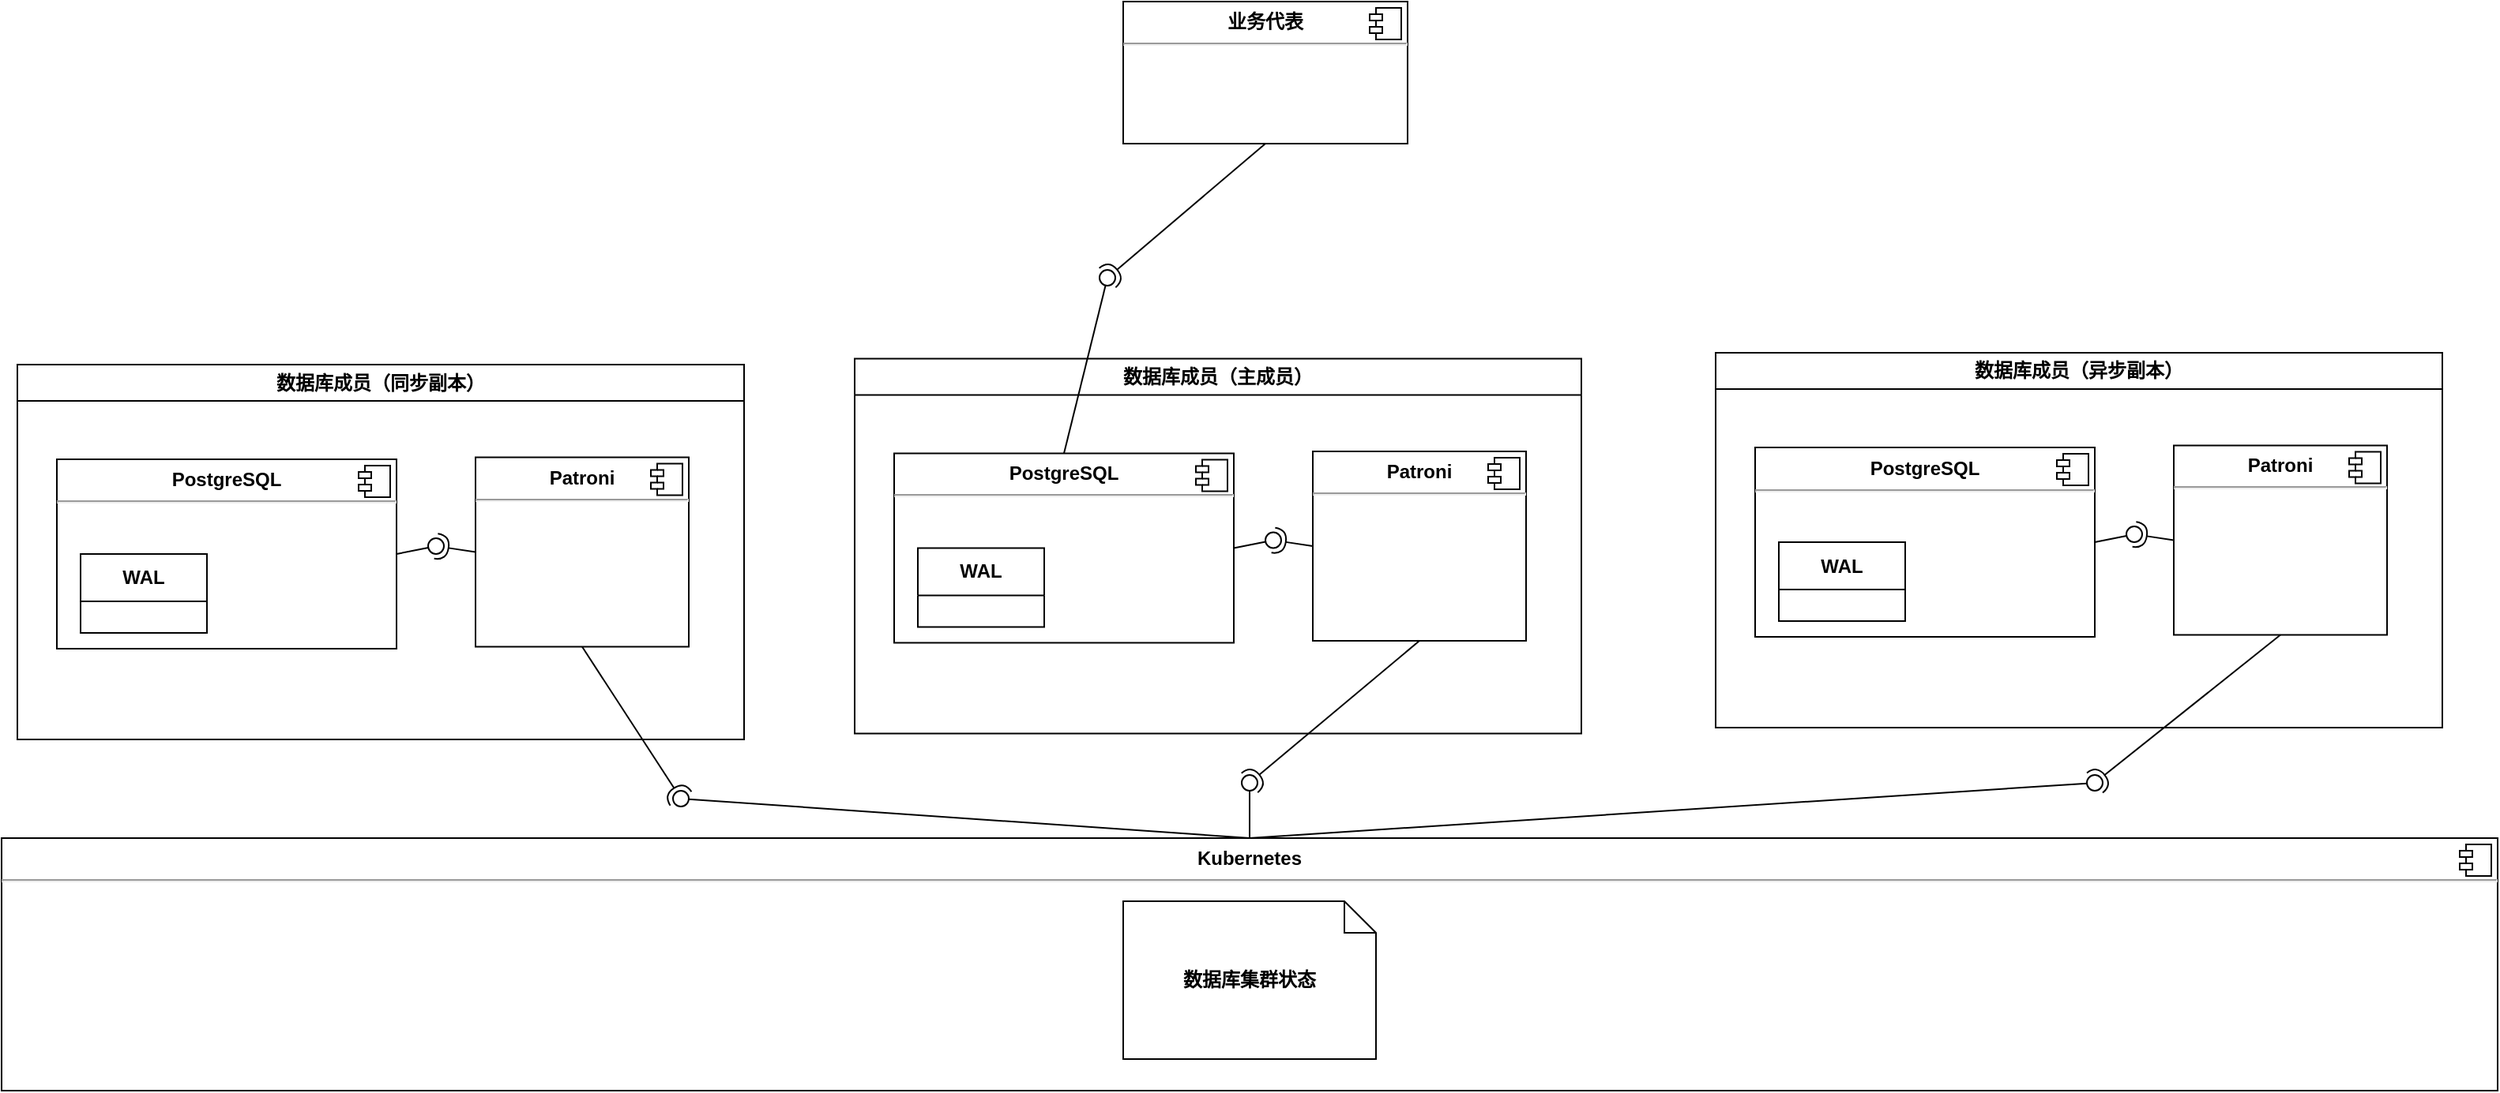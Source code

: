 <mxfile version="21.7.5" type="github" pages="2">
  <diagram id="lq6736zTe4cd_HC939j5" name="系统上下文">
    <mxGraphModel dx="584" dy="798" grid="1" gridSize="10" guides="1" tooltips="1" connect="1" arrows="1" fold="1" page="1" pageScale="1" pageWidth="850" pageHeight="1100" math="0" shadow="0">
      <root>
        <mxCell id="0" />
        <mxCell id="1" parent="0" />
        <mxCell id="knS0cDq_Psqwf_nxolAt-1" value="&lt;p style=&quot;margin:0px;margin-top:6px;text-align:center;&quot;&gt;业务代表&lt;/p&gt;&lt;hr&gt;&lt;p style=&quot;margin:0px;margin-left:8px;&quot;&gt;&lt;br&gt;&lt;/p&gt;" style="align=left;overflow=fill;html=1;dropTarget=0;whiteSpace=wrap;fontStyle=1" parent="1" vertex="1">
          <mxGeometry x="1750" y="20" width="180" height="90" as="geometry" />
        </mxCell>
        <mxCell id="knS0cDq_Psqwf_nxolAt-2" value="" style="shape=component;jettyWidth=8;jettyHeight=4;fontStyle=1" parent="knS0cDq_Psqwf_nxolAt-1" vertex="1">
          <mxGeometry x="1" width="20" height="20" relative="1" as="geometry">
            <mxPoint x="-24" y="4" as="offset" />
          </mxGeometry>
        </mxCell>
        <mxCell id="knS0cDq_Psqwf_nxolAt-10" value="&lt;p style=&quot;margin:0px;margin-top:6px;text-align:center;&quot;&gt;Kubernetes&lt;/p&gt;&lt;hr&gt;&lt;p style=&quot;margin:0px;margin-left:8px;&quot;&gt;&lt;br&gt;&lt;/p&gt;" style="align=left;overflow=fill;html=1;dropTarget=0;whiteSpace=wrap;fontStyle=1" parent="1" vertex="1">
          <mxGeometry x="1040" y="550" width="1580" height="160" as="geometry" />
        </mxCell>
        <mxCell id="knS0cDq_Psqwf_nxolAt-11" value="" style="shape=component;jettyWidth=8;jettyHeight=4;fontStyle=1" parent="knS0cDq_Psqwf_nxolAt-10" vertex="1">
          <mxGeometry x="1" width="20" height="20" relative="1" as="geometry">
            <mxPoint x="-24" y="4" as="offset" />
          </mxGeometry>
        </mxCell>
        <mxCell id="knS0cDq_Psqwf_nxolAt-14" value="数据库成员（同步副本）" style="swimlane;whiteSpace=wrap;html=1;startSize=23;fontStyle=1" parent="1" vertex="1">
          <mxGeometry x="1050" y="250" width="460" height="237.5" as="geometry" />
        </mxCell>
        <mxCell id="knS0cDq_Psqwf_nxolAt-7" value="&lt;p style=&quot;margin:0px;margin-top:6px;text-align:center;&quot;&gt;PostgreSQL&lt;/p&gt;&lt;hr&gt;&lt;p style=&quot;margin:0px;margin-left:8px;&quot;&gt;&lt;br&gt;&lt;/p&gt;" style="align=left;overflow=fill;html=1;dropTarget=0;whiteSpace=wrap;fontStyle=1" parent="knS0cDq_Psqwf_nxolAt-14" vertex="1">
          <mxGeometry x="25" y="60" width="215" height="120" as="geometry" />
        </mxCell>
        <mxCell id="knS0cDq_Psqwf_nxolAt-8" value="" style="shape=component;jettyWidth=8;jettyHeight=4;fontStyle=1" parent="knS0cDq_Psqwf_nxolAt-7" vertex="1">
          <mxGeometry x="1" width="20" height="20" relative="1" as="geometry">
            <mxPoint x="-24" y="4" as="offset" />
          </mxGeometry>
        </mxCell>
        <mxCell id="knS0cDq_Psqwf_nxolAt-15" value="WAL" style="swimlane;fontStyle=1;childLayout=stackLayout;horizontal=1;startSize=30;horizontalStack=0;resizeParent=1;resizeParentMax=0;resizeLast=0;collapsible=1;marginBottom=0;whiteSpace=wrap;html=1;" parent="knS0cDq_Psqwf_nxolAt-14" vertex="1">
          <mxGeometry x="40" y="120" width="80" height="50" as="geometry" />
        </mxCell>
        <mxCell id="JMVt6wv3R27b1mW5U28i-1" value="&lt;p style=&quot;margin:0px;margin-top:6px;text-align:center;&quot;&gt;Patroni&lt;/p&gt;&lt;hr&gt;&lt;p style=&quot;margin:0px;margin-left:8px;&quot;&gt;&lt;br&gt;&lt;/p&gt;" style="align=left;overflow=fill;html=1;dropTarget=0;whiteSpace=wrap;fontStyle=1" vertex="1" parent="knS0cDq_Psqwf_nxolAt-14">
          <mxGeometry x="290" y="58.75" width="135" height="120" as="geometry" />
        </mxCell>
        <mxCell id="JMVt6wv3R27b1mW5U28i-2" value="" style="shape=component;jettyWidth=8;jettyHeight=4;fontStyle=1" vertex="1" parent="JMVt6wv3R27b1mW5U28i-1">
          <mxGeometry x="1" width="20" height="20" relative="1" as="geometry">
            <mxPoint x="-24" y="4" as="offset" />
          </mxGeometry>
        </mxCell>
        <mxCell id="JMVt6wv3R27b1mW5U28i-16" value="数据库集群状态" style="shape=note;size=20;whiteSpace=wrap;html=1;fontStyle=1" vertex="1" parent="1">
          <mxGeometry x="1750" y="590" width="160" height="100" as="geometry" />
        </mxCell>
        <mxCell id="JMVt6wv3R27b1mW5U28i-35" value="" style="rounded=0;orthogonalLoop=1;jettySize=auto;html=1;endArrow=halfCircle;endFill=0;endSize=6;strokeWidth=1;sketch=0;exitX=0;exitY=0.5;exitDx=0;exitDy=0;" edge="1" target="JMVt6wv3R27b1mW5U28i-37" parent="1" source="JMVt6wv3R27b1mW5U28i-1">
          <mxGeometry relative="1" as="geometry">
            <mxPoint x="1330" y="165" as="sourcePoint" />
          </mxGeometry>
        </mxCell>
        <mxCell id="JMVt6wv3R27b1mW5U28i-36" value="" style="rounded=0;orthogonalLoop=1;jettySize=auto;html=1;endArrow=oval;endFill=0;sketch=0;sourcePerimeterSpacing=0;targetPerimeterSpacing=0;endSize=10;exitX=1;exitY=0.5;exitDx=0;exitDy=0;" edge="1" target="JMVt6wv3R27b1mW5U28i-37" parent="1" source="knS0cDq_Psqwf_nxolAt-7">
          <mxGeometry relative="1" as="geometry">
            <mxPoint x="1290" y="165" as="sourcePoint" />
          </mxGeometry>
        </mxCell>
        <mxCell id="JMVt6wv3R27b1mW5U28i-37" value="" style="ellipse;whiteSpace=wrap;html=1;align=center;aspect=fixed;fillColor=none;strokeColor=none;resizable=0;perimeter=centerPerimeter;rotatable=0;allowArrows=0;points=[];outlineConnect=1;labelBackgroundColor=none;" vertex="1" parent="1">
          <mxGeometry x="1310" y="360" width="10" height="10" as="geometry" />
        </mxCell>
        <mxCell id="JMVt6wv3R27b1mW5U28i-38" value="" style="rounded=0;orthogonalLoop=1;jettySize=auto;html=1;endArrow=halfCircle;endFill=0;endSize=6;strokeWidth=1;sketch=0;exitX=0.5;exitY=1;exitDx=0;exitDy=0;" edge="1" target="JMVt6wv3R27b1mW5U28i-40" parent="1" source="JMVt6wv3R27b1mW5U28i-1">
          <mxGeometry relative="1" as="geometry">
            <mxPoint x="1860" y="535" as="sourcePoint" />
          </mxGeometry>
        </mxCell>
        <mxCell id="JMVt6wv3R27b1mW5U28i-39" value="" style="rounded=0;orthogonalLoop=1;jettySize=auto;html=1;endArrow=oval;endFill=0;sketch=0;sourcePerimeterSpacing=0;targetPerimeterSpacing=0;endSize=10;exitX=0.5;exitY=0;exitDx=0;exitDy=0;" edge="1" target="JMVt6wv3R27b1mW5U28i-40" parent="1" source="knS0cDq_Psqwf_nxolAt-10">
          <mxGeometry relative="1" as="geometry">
            <mxPoint x="1820" y="535" as="sourcePoint" />
          </mxGeometry>
        </mxCell>
        <mxCell id="JMVt6wv3R27b1mW5U28i-40" value="" style="ellipse;whiteSpace=wrap;html=1;align=center;aspect=fixed;fillColor=none;strokeColor=none;resizable=0;perimeter=centerPerimeter;rotatable=0;allowArrows=0;points=[];outlineConnect=1;" vertex="1" parent="1">
          <mxGeometry x="1465" y="520" width="10" height="10" as="geometry" />
        </mxCell>
        <mxCell id="JMVt6wv3R27b1mW5U28i-41" value="数据库成员（主成员）" style="swimlane;whiteSpace=wrap;html=1;startSize=23;fontStyle=1" vertex="1" parent="1">
          <mxGeometry x="1580" y="246.25" width="460" height="237.5" as="geometry" />
        </mxCell>
        <mxCell id="JMVt6wv3R27b1mW5U28i-42" value="&lt;p style=&quot;margin:0px;margin-top:6px;text-align:center;&quot;&gt;PostgreSQL&lt;/p&gt;&lt;hr&gt;&lt;p style=&quot;margin:0px;margin-left:8px;&quot;&gt;&lt;br&gt;&lt;/p&gt;" style="align=left;overflow=fill;html=1;dropTarget=0;whiteSpace=wrap;fontStyle=1" vertex="1" parent="JMVt6wv3R27b1mW5U28i-41">
          <mxGeometry x="25" y="60" width="215" height="120" as="geometry" />
        </mxCell>
        <mxCell id="JMVt6wv3R27b1mW5U28i-43" value="" style="shape=component;jettyWidth=8;jettyHeight=4;fontStyle=1" vertex="1" parent="JMVt6wv3R27b1mW5U28i-42">
          <mxGeometry x="1" width="20" height="20" relative="1" as="geometry">
            <mxPoint x="-24" y="4" as="offset" />
          </mxGeometry>
        </mxCell>
        <mxCell id="JMVt6wv3R27b1mW5U28i-44" value="WAL" style="swimlane;fontStyle=1;childLayout=stackLayout;horizontal=1;startSize=30;horizontalStack=0;resizeParent=1;resizeParentMax=0;resizeLast=0;collapsible=1;marginBottom=0;whiteSpace=wrap;html=1;" vertex="1" parent="JMVt6wv3R27b1mW5U28i-41">
          <mxGeometry x="40" y="120" width="80" height="50" as="geometry" />
        </mxCell>
        <mxCell id="JMVt6wv3R27b1mW5U28i-45" value="&lt;p style=&quot;margin:0px;margin-top:6px;text-align:center;&quot;&gt;Patroni&lt;/p&gt;&lt;hr&gt;&lt;p style=&quot;margin:0px;margin-left:8px;&quot;&gt;&lt;br&gt;&lt;/p&gt;" style="align=left;overflow=fill;html=1;dropTarget=0;whiteSpace=wrap;fontStyle=1" vertex="1" parent="JMVt6wv3R27b1mW5U28i-41">
          <mxGeometry x="290" y="58.75" width="135" height="120" as="geometry" />
        </mxCell>
        <mxCell id="JMVt6wv3R27b1mW5U28i-46" value="" style="shape=component;jettyWidth=8;jettyHeight=4;fontStyle=1" vertex="1" parent="JMVt6wv3R27b1mW5U28i-45">
          <mxGeometry x="1" width="20" height="20" relative="1" as="geometry">
            <mxPoint x="-24" y="4" as="offset" />
          </mxGeometry>
        </mxCell>
        <mxCell id="JMVt6wv3R27b1mW5U28i-47" value="" style="rounded=0;orthogonalLoop=1;jettySize=auto;html=1;endArrow=halfCircle;endFill=0;endSize=6;strokeWidth=1;sketch=0;exitX=0;exitY=0.5;exitDx=0;exitDy=0;" edge="1" parent="1" source="JMVt6wv3R27b1mW5U28i-45" target="JMVt6wv3R27b1mW5U28i-49">
          <mxGeometry relative="1" as="geometry">
            <mxPoint x="1860" y="161.25" as="sourcePoint" />
          </mxGeometry>
        </mxCell>
        <mxCell id="JMVt6wv3R27b1mW5U28i-48" value="" style="rounded=0;orthogonalLoop=1;jettySize=auto;html=1;endArrow=oval;endFill=0;sketch=0;sourcePerimeterSpacing=0;targetPerimeterSpacing=0;endSize=10;exitX=1;exitY=0.5;exitDx=0;exitDy=0;" edge="1" parent="1" source="JMVt6wv3R27b1mW5U28i-42" target="JMVt6wv3R27b1mW5U28i-49">
          <mxGeometry relative="1" as="geometry">
            <mxPoint x="1820" y="161.25" as="sourcePoint" />
          </mxGeometry>
        </mxCell>
        <mxCell id="JMVt6wv3R27b1mW5U28i-49" value="" style="ellipse;whiteSpace=wrap;html=1;align=center;aspect=fixed;fillColor=none;strokeColor=none;resizable=0;perimeter=centerPerimeter;rotatable=0;allowArrows=0;points=[];outlineConnect=1;labelBackgroundColor=none;" vertex="1" parent="1">
          <mxGeometry x="1840" y="356.25" width="10" height="10" as="geometry" />
        </mxCell>
        <mxCell id="JMVt6wv3R27b1mW5U28i-50" value="数据库成员（异步副本）" style="swimlane;whiteSpace=wrap;html=1;startSize=23;fontStyle=1" vertex="1" parent="1">
          <mxGeometry x="2125" y="242.5" width="460" height="237.5" as="geometry" />
        </mxCell>
        <mxCell id="JMVt6wv3R27b1mW5U28i-51" value="&lt;p style=&quot;margin:0px;margin-top:6px;text-align:center;&quot;&gt;PostgreSQL&lt;/p&gt;&lt;hr&gt;&lt;p style=&quot;margin:0px;margin-left:8px;&quot;&gt;&lt;br&gt;&lt;/p&gt;" style="align=left;overflow=fill;html=1;dropTarget=0;whiteSpace=wrap;fontStyle=1" vertex="1" parent="JMVt6wv3R27b1mW5U28i-50">
          <mxGeometry x="25" y="60" width="215" height="120" as="geometry" />
        </mxCell>
        <mxCell id="JMVt6wv3R27b1mW5U28i-52" value="" style="shape=component;jettyWidth=8;jettyHeight=4;fontStyle=1" vertex="1" parent="JMVt6wv3R27b1mW5U28i-51">
          <mxGeometry x="1" width="20" height="20" relative="1" as="geometry">
            <mxPoint x="-24" y="4" as="offset" />
          </mxGeometry>
        </mxCell>
        <mxCell id="JMVt6wv3R27b1mW5U28i-53" value="WAL" style="swimlane;fontStyle=1;childLayout=stackLayout;horizontal=1;startSize=30;horizontalStack=0;resizeParent=1;resizeParentMax=0;resizeLast=0;collapsible=1;marginBottom=0;whiteSpace=wrap;html=1;" vertex="1" parent="JMVt6wv3R27b1mW5U28i-50">
          <mxGeometry x="40" y="120" width="80" height="50" as="geometry" />
        </mxCell>
        <mxCell id="JMVt6wv3R27b1mW5U28i-54" value="&lt;p style=&quot;margin:0px;margin-top:6px;text-align:center;&quot;&gt;Patroni&lt;/p&gt;&lt;hr&gt;&lt;p style=&quot;margin:0px;margin-left:8px;&quot;&gt;&lt;br&gt;&lt;/p&gt;" style="align=left;overflow=fill;html=1;dropTarget=0;whiteSpace=wrap;fontStyle=1" vertex="1" parent="JMVt6wv3R27b1mW5U28i-50">
          <mxGeometry x="290" y="58.75" width="135" height="120" as="geometry" />
        </mxCell>
        <mxCell id="JMVt6wv3R27b1mW5U28i-55" value="" style="shape=component;jettyWidth=8;jettyHeight=4;fontStyle=1" vertex="1" parent="JMVt6wv3R27b1mW5U28i-54">
          <mxGeometry x="1" width="20" height="20" relative="1" as="geometry">
            <mxPoint x="-24" y="4" as="offset" />
          </mxGeometry>
        </mxCell>
        <mxCell id="JMVt6wv3R27b1mW5U28i-56" value="" style="rounded=0;orthogonalLoop=1;jettySize=auto;html=1;endArrow=halfCircle;endFill=0;endSize=6;strokeWidth=1;sketch=0;exitX=0;exitY=0.5;exitDx=0;exitDy=0;" edge="1" parent="1" source="JMVt6wv3R27b1mW5U28i-54" target="JMVt6wv3R27b1mW5U28i-58">
          <mxGeometry relative="1" as="geometry">
            <mxPoint x="2405" y="157.5" as="sourcePoint" />
          </mxGeometry>
        </mxCell>
        <mxCell id="JMVt6wv3R27b1mW5U28i-57" value="" style="rounded=0;orthogonalLoop=1;jettySize=auto;html=1;endArrow=oval;endFill=0;sketch=0;sourcePerimeterSpacing=0;targetPerimeterSpacing=0;endSize=10;exitX=1;exitY=0.5;exitDx=0;exitDy=0;" edge="1" parent="1" source="JMVt6wv3R27b1mW5U28i-51" target="JMVt6wv3R27b1mW5U28i-58">
          <mxGeometry relative="1" as="geometry">
            <mxPoint x="2365" y="157.5" as="sourcePoint" />
          </mxGeometry>
        </mxCell>
        <mxCell id="JMVt6wv3R27b1mW5U28i-58" value="" style="ellipse;whiteSpace=wrap;html=1;align=center;aspect=fixed;fillColor=none;strokeColor=none;resizable=0;perimeter=centerPerimeter;rotatable=0;allowArrows=0;points=[];outlineConnect=1;labelBackgroundColor=none;" vertex="1" parent="1">
          <mxGeometry x="2385" y="352.5" width="10" height="10" as="geometry" />
        </mxCell>
        <mxCell id="JMVt6wv3R27b1mW5U28i-59" value="" style="rounded=0;orthogonalLoop=1;jettySize=auto;html=1;endArrow=halfCircle;endFill=0;endSize=6;strokeWidth=1;sketch=0;exitX=0.5;exitY=1;exitDx=0;exitDy=0;" edge="1" target="JMVt6wv3R27b1mW5U28i-61" parent="1" source="JMVt6wv3R27b1mW5U28i-45">
          <mxGeometry relative="1" as="geometry">
            <mxPoint x="1850" y="515" as="sourcePoint" />
          </mxGeometry>
        </mxCell>
        <mxCell id="JMVt6wv3R27b1mW5U28i-60" value="" style="rounded=0;orthogonalLoop=1;jettySize=auto;html=1;endArrow=oval;endFill=0;sketch=0;sourcePerimeterSpacing=0;targetPerimeterSpacing=0;endSize=10;exitX=0.5;exitY=0;exitDx=0;exitDy=0;" edge="1" target="JMVt6wv3R27b1mW5U28i-61" parent="1" source="knS0cDq_Psqwf_nxolAt-10">
          <mxGeometry relative="1" as="geometry">
            <mxPoint x="1810" y="515" as="sourcePoint" />
          </mxGeometry>
        </mxCell>
        <mxCell id="JMVt6wv3R27b1mW5U28i-61" value="" style="ellipse;whiteSpace=wrap;html=1;align=center;aspect=fixed;fillColor=none;strokeColor=none;resizable=0;perimeter=centerPerimeter;rotatable=0;allowArrows=0;points=[];outlineConnect=1;" vertex="1" parent="1">
          <mxGeometry x="1825" y="510" width="10" height="10" as="geometry" />
        </mxCell>
        <mxCell id="JMVt6wv3R27b1mW5U28i-62" value="" style="rounded=0;orthogonalLoop=1;jettySize=auto;html=1;endArrow=halfCircle;endFill=0;endSize=6;strokeWidth=1;sketch=0;exitX=0.5;exitY=1;exitDx=0;exitDy=0;" edge="1" target="JMVt6wv3R27b1mW5U28i-64" parent="1" source="JMVt6wv3R27b1mW5U28i-54">
          <mxGeometry relative="1" as="geometry">
            <mxPoint x="2385" y="515" as="sourcePoint" />
          </mxGeometry>
        </mxCell>
        <mxCell id="JMVt6wv3R27b1mW5U28i-63" value="" style="rounded=0;orthogonalLoop=1;jettySize=auto;html=1;endArrow=oval;endFill=0;sketch=0;sourcePerimeterSpacing=0;targetPerimeterSpacing=0;endSize=10;exitX=0.5;exitY=0;exitDx=0;exitDy=0;" edge="1" target="JMVt6wv3R27b1mW5U28i-64" parent="1" source="knS0cDq_Psqwf_nxolAt-10">
          <mxGeometry relative="1" as="geometry">
            <mxPoint x="2345" y="515" as="sourcePoint" />
          </mxGeometry>
        </mxCell>
        <mxCell id="JMVt6wv3R27b1mW5U28i-64" value="" style="ellipse;whiteSpace=wrap;html=1;align=center;aspect=fixed;fillColor=none;strokeColor=none;resizable=0;perimeter=centerPerimeter;rotatable=0;allowArrows=0;points=[];outlineConnect=1;" vertex="1" parent="1">
          <mxGeometry x="2360" y="510" width="10" height="10" as="geometry" />
        </mxCell>
        <mxCell id="JMVt6wv3R27b1mW5U28i-65" value="" style="rounded=0;orthogonalLoop=1;jettySize=auto;html=1;endArrow=halfCircle;endFill=0;endSize=6;strokeWidth=1;sketch=0;exitX=0.5;exitY=1;exitDx=0;exitDy=0;" edge="1" target="JMVt6wv3R27b1mW5U28i-67" parent="1" source="knS0cDq_Psqwf_nxolAt-1">
          <mxGeometry relative="1" as="geometry">
            <mxPoint x="1760" y="195" as="sourcePoint" />
          </mxGeometry>
        </mxCell>
        <mxCell id="JMVt6wv3R27b1mW5U28i-66" value="" style="rounded=0;orthogonalLoop=1;jettySize=auto;html=1;endArrow=oval;endFill=0;sketch=0;sourcePerimeterSpacing=0;targetPerimeterSpacing=0;endSize=10;exitX=0.5;exitY=0;exitDx=0;exitDy=0;" edge="1" target="JMVt6wv3R27b1mW5U28i-67" parent="1" source="JMVt6wv3R27b1mW5U28i-42">
          <mxGeometry relative="1" as="geometry">
            <mxPoint x="1720" y="195" as="sourcePoint" />
          </mxGeometry>
        </mxCell>
        <mxCell id="JMVt6wv3R27b1mW5U28i-67" value="" style="ellipse;whiteSpace=wrap;html=1;align=center;aspect=fixed;fillColor=none;strokeColor=none;resizable=0;perimeter=centerPerimeter;rotatable=0;allowArrows=0;points=[];outlineConnect=1;" vertex="1" parent="1">
          <mxGeometry x="1735" y="190" width="10" height="10" as="geometry" />
        </mxCell>
      </root>
    </mxGraphModel>
  </diagram>
  <diagram name="组件图" id="LBmL-ojdaAE_LHNN24SR">
    <mxGraphModel dx="1434" dy="771" grid="1" gridSize="10" guides="1" tooltips="1" connect="1" arrows="1" fold="1" page="1" pageScale="1" pageWidth="850" pageHeight="1100" math="0" shadow="0">
      <root>
        <mxCell id="0" />
        <mxCell id="1" parent="0" />
        <mxCell id="dHGeSTjkFjAdByOqO3wj-2" value="&lt;p style=&quot;margin:0px;margin-top:6px;text-align:center;&quot;&gt;Patroni&lt;/p&gt;&lt;hr&gt;&lt;p style=&quot;margin:0px;margin-left:8px;&quot;&gt;&lt;br&gt;&lt;/p&gt;" style="align=left;overflow=fill;html=1;dropTarget=0;whiteSpace=wrap;" parent="1" vertex="1">
          <mxGeometry x="230" y="505" width="180" height="90" as="geometry" />
        </mxCell>
        <mxCell id="dHGeSTjkFjAdByOqO3wj-3" value="" style="shape=component;jettyWidth=8;jettyHeight=4;" parent="dHGeSTjkFjAdByOqO3wj-2" vertex="1">
          <mxGeometry x="1" width="20" height="20" relative="1" as="geometry">
            <mxPoint x="-24" y="4" as="offset" />
          </mxGeometry>
        </mxCell>
        <mxCell id="dHGeSTjkFjAdByOqO3wj-6" value="RCCPDatabase1" style="swimlane;whiteSpace=wrap;html=1;" parent="1" vertex="1">
          <mxGeometry x="210" y="420" width="480" height="210" as="geometry" />
        </mxCell>
        <mxCell id="dHGeSTjkFjAdByOqO3wj-4" value="&lt;p style=&quot;margin:0px;margin-top:6px;text-align:center;&quot;&gt;PostgreSQL&lt;/p&gt;&lt;hr&gt;&lt;p style=&quot;margin:0px;margin-left:8px;&quot;&gt;&lt;br&gt;&lt;/p&gt;" style="align=left;overflow=fill;html=1;dropTarget=0;whiteSpace=wrap;" parent="dHGeSTjkFjAdByOqO3wj-6" vertex="1">
          <mxGeometry x="280" y="85" width="180" height="90" as="geometry" />
        </mxCell>
        <mxCell id="dHGeSTjkFjAdByOqO3wj-5" value="" style="shape=component;jettyWidth=8;jettyHeight=4;" parent="dHGeSTjkFjAdByOqO3wj-4" vertex="1">
          <mxGeometry x="1" width="20" height="20" relative="1" as="geometry">
            <mxPoint x="-24" y="4" as="offset" />
          </mxGeometry>
        </mxCell>
        <mxCell id="dHGeSTjkFjAdByOqO3wj-7" value="&lt;p style=&quot;margin:0px;margin-top:6px;text-align:center;&quot;&gt;Patroni&lt;/p&gt;&lt;hr&gt;&lt;p style=&quot;margin:0px;margin-left:8px;&quot;&gt;&lt;br&gt;&lt;/p&gt;" style="align=left;overflow=fill;html=1;dropTarget=0;whiteSpace=wrap;" parent="1" vertex="1">
          <mxGeometry x="790" y="505" width="180" height="90" as="geometry" />
        </mxCell>
        <mxCell id="dHGeSTjkFjAdByOqO3wj-8" value="" style="shape=component;jettyWidth=8;jettyHeight=4;" parent="dHGeSTjkFjAdByOqO3wj-7" vertex="1">
          <mxGeometry x="1" width="20" height="20" relative="1" as="geometry">
            <mxPoint x="-24" y="4" as="offset" />
          </mxGeometry>
        </mxCell>
        <mxCell id="dHGeSTjkFjAdByOqO3wj-9" value="RCCPDatabase2" style="swimlane;whiteSpace=wrap;html=1;" parent="1" vertex="1">
          <mxGeometry x="770" y="420" width="480" height="210" as="geometry" />
        </mxCell>
        <mxCell id="dHGeSTjkFjAdByOqO3wj-10" value="&lt;p style=&quot;margin:0px;margin-top:6px;text-align:center;&quot;&gt;PostgreSQL&lt;/p&gt;&lt;hr&gt;&lt;p style=&quot;margin:0px;margin-left:8px;&quot;&gt;&lt;br&gt;&lt;/p&gt;" style="align=left;overflow=fill;html=1;dropTarget=0;whiteSpace=wrap;" parent="dHGeSTjkFjAdByOqO3wj-9" vertex="1">
          <mxGeometry x="280" y="85" width="180" height="90" as="geometry" />
        </mxCell>
        <mxCell id="dHGeSTjkFjAdByOqO3wj-11" value="" style="shape=component;jettyWidth=8;jettyHeight=4;" parent="dHGeSTjkFjAdByOqO3wj-10" vertex="1">
          <mxGeometry x="1" width="20" height="20" relative="1" as="geometry">
            <mxPoint x="-24" y="4" as="offset" />
          </mxGeometry>
        </mxCell>
        <mxCell id="dHGeSTjkFjAdByOqO3wj-12" value="&lt;p style=&quot;margin:0px;margin-top:6px;text-align:center;&quot;&gt;Patroni&lt;/p&gt;&lt;hr&gt;&lt;p style=&quot;margin:0px;margin-left:8px;&quot;&gt;&lt;br&gt;&lt;/p&gt;" style="align=left;overflow=fill;html=1;dropTarget=0;whiteSpace=wrap;" parent="1" vertex="1">
          <mxGeometry x="1310" y="505" width="180" height="90" as="geometry" />
        </mxCell>
        <mxCell id="dHGeSTjkFjAdByOqO3wj-13" value="" style="shape=component;jettyWidth=8;jettyHeight=4;" parent="dHGeSTjkFjAdByOqO3wj-12" vertex="1">
          <mxGeometry x="1" width="20" height="20" relative="1" as="geometry">
            <mxPoint x="-24" y="4" as="offset" />
          </mxGeometry>
        </mxCell>
        <mxCell id="dHGeSTjkFjAdByOqO3wj-14" value="RCCPDatabase3" style="swimlane;whiteSpace=wrap;html=1;" parent="1" vertex="1">
          <mxGeometry x="1290" y="420" width="480" height="210" as="geometry" />
        </mxCell>
        <mxCell id="dHGeSTjkFjAdByOqO3wj-15" value="&lt;p style=&quot;margin:0px;margin-top:6px;text-align:center;&quot;&gt;PostgreSQL&lt;/p&gt;&lt;hr&gt;&lt;p style=&quot;margin:0px;margin-left:8px;&quot;&gt;&lt;br&gt;&lt;/p&gt;" style="align=left;overflow=fill;html=1;dropTarget=0;whiteSpace=wrap;" parent="dHGeSTjkFjAdByOqO3wj-14" vertex="1">
          <mxGeometry x="280" y="85" width="180" height="90" as="geometry" />
        </mxCell>
        <mxCell id="dHGeSTjkFjAdByOqO3wj-16" value="" style="shape=component;jettyWidth=8;jettyHeight=4;" parent="dHGeSTjkFjAdByOqO3wj-15" vertex="1">
          <mxGeometry x="1" width="20" height="20" relative="1" as="geometry">
            <mxPoint x="-24" y="4" as="offset" />
          </mxGeometry>
        </mxCell>
        <mxCell id="dHGeSTjkFjAdByOqO3wj-17" value="&lt;p style=&quot;margin:0px;margin-top:6px;text-align:center;&quot;&gt;Kubernetes&lt;/p&gt;&lt;hr&gt;&lt;p style=&quot;margin:0px;margin-left:8px;&quot;&gt;&lt;br&gt;&lt;/p&gt;" style="align=left;overflow=fill;html=1;dropTarget=0;whiteSpace=wrap;" parent="1" vertex="1">
          <mxGeometry x="210" y="730" width="1570" height="90" as="geometry" />
        </mxCell>
        <mxCell id="dHGeSTjkFjAdByOqO3wj-18" value="" style="shape=component;jettyWidth=8;jettyHeight=4;" parent="dHGeSTjkFjAdByOqO3wj-17" vertex="1">
          <mxGeometry x="1" width="20" height="20" relative="1" as="geometry">
            <mxPoint x="-24" y="4" as="offset" />
          </mxGeometry>
        </mxCell>
        <mxCell id="dHGeSTjkFjAdByOqO3wj-26" value="RCCPCangjie" style="swimlane;whiteSpace=wrap;html=1;" parent="1" vertex="1">
          <mxGeometry x="780" y="40" width="480" height="210" as="geometry" />
        </mxCell>
        <mxCell id="dHGeSTjkFjAdByOqO3wj-24" value="&lt;p style=&quot;margin:0px;margin-top:6px;text-align:center;&quot;&gt;RCCPCangjie&lt;/p&gt;&lt;hr&gt;&lt;p style=&quot;margin:0px;margin-left:8px;&quot;&gt;&lt;br&gt;&lt;/p&gt;" style="align=left;overflow=fill;html=1;dropTarget=0;whiteSpace=wrap;" parent="dHGeSTjkFjAdByOqO3wj-26" vertex="1">
          <mxGeometry x="150" y="80" width="180" height="90" as="geometry" />
        </mxCell>
        <mxCell id="dHGeSTjkFjAdByOqO3wj-25" value="" style="shape=component;jettyWidth=8;jettyHeight=4;" parent="dHGeSTjkFjAdByOqO3wj-24" vertex="1">
          <mxGeometry x="1" width="20" height="20" relative="1" as="geometry">
            <mxPoint x="-24" y="4" as="offset" />
          </mxGeometry>
        </mxCell>
      </root>
    </mxGraphModel>
  </diagram>
</mxfile>
